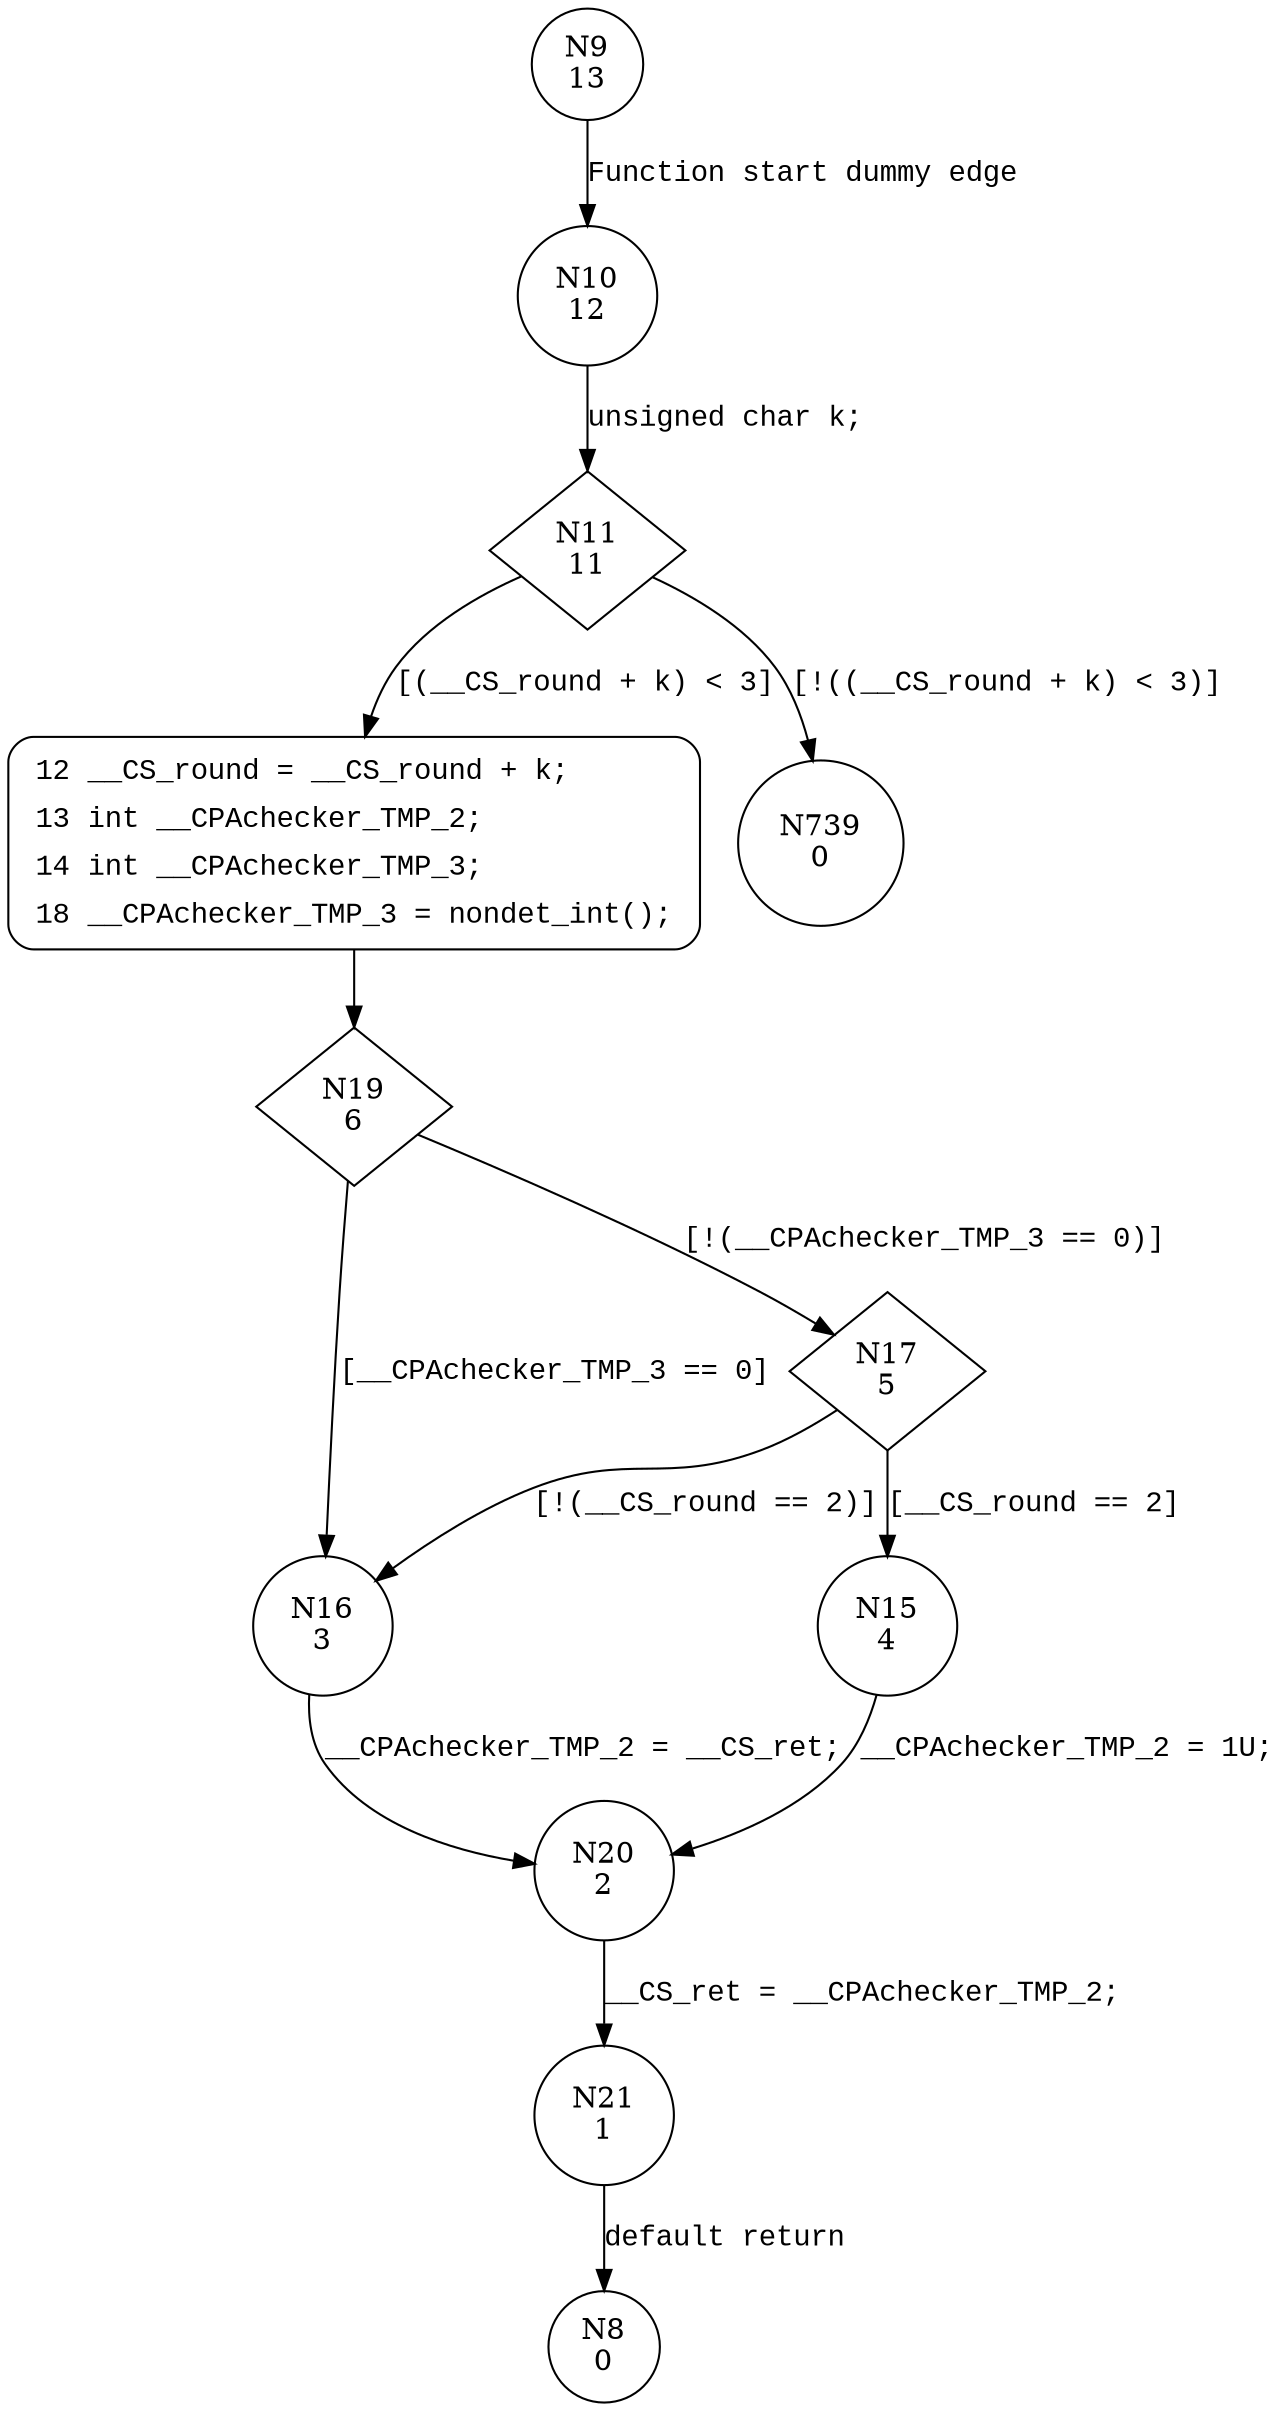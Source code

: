 digraph __CS_cs {
9 [shape="circle" label="N9\n13"]
10 [shape="circle" label="N10\n12"]
11 [shape="diamond" label="N11\n11"]
12 [shape="circle" label="N12\n10"]
739 [shape="circle" label="N739\n0"]
19 [shape="diamond" label="N19\n6"]
16 [shape="circle" label="N16\n3"]
17 [shape="diamond" label="N17\n5"]
15 [shape="circle" label="N15\n4"]
20 [shape="circle" label="N20\n2"]
21 [shape="circle" label="N21\n1"]
8 [shape="circle" label="N8\n0"]
12 [style="filled,bold" penwidth="1" fillcolor="white" fontname="Courier New" shape="Mrecord" label=<<table border="0" cellborder="0" cellpadding="3" bgcolor="white"><tr><td align="right">12</td><td align="left">__CS_round = __CS_round + k;</td></tr><tr><td align="right">13</td><td align="left">int __CPAchecker_TMP_2;</td></tr><tr><td align="right">14</td><td align="left">int __CPAchecker_TMP_3;</td></tr><tr><td align="right">18</td><td align="left">__CPAchecker_TMP_3 = nondet_int();</td></tr></table>>]
12 -> 19[label=""]
9 -> 10 [label="Function start dummy edge" fontname="Courier New"]
11 -> 12 [label="[(__CS_round + k) < 3]" fontname="Courier New"]
11 -> 739 [label="[!((__CS_round + k) < 3)]" fontname="Courier New"]
19 -> 16 [label="[__CPAchecker_TMP_3 == 0]" fontname="Courier New"]
19 -> 17 [label="[!(__CPAchecker_TMP_3 == 0)]" fontname="Courier New"]
17 -> 15 [label="[__CS_round == 2]" fontname="Courier New"]
17 -> 16 [label="[!(__CS_round == 2)]" fontname="Courier New"]
16 -> 20 [label="__CPAchecker_TMP_2 = __CS_ret;" fontname="Courier New"]
20 -> 21 [label="__CS_ret = __CPAchecker_TMP_2;" fontname="Courier New"]
15 -> 20 [label="__CPAchecker_TMP_2 = 1U;" fontname="Courier New"]
10 -> 11 [label="unsigned char k;" fontname="Courier New"]
21 -> 8 [label="default return" fontname="Courier New"]
}